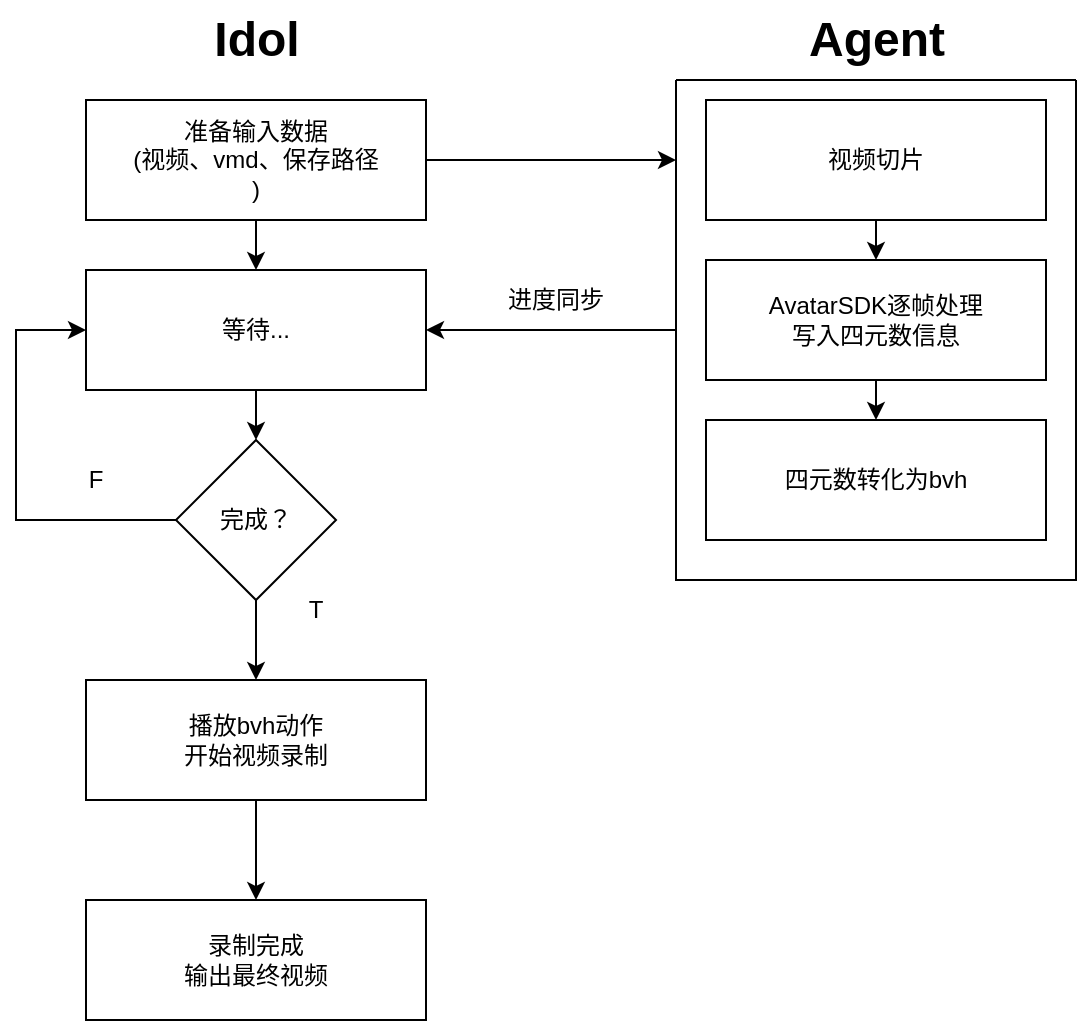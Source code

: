 <mxfile version="21.7.5" type="github">
  <diagram name="第 1 页" id="PnAwfZJ6zAuA6VsayDwi">
    <mxGraphModel dx="610" dy="935" grid="1" gridSize="10" guides="1" tooltips="1" connect="1" arrows="1" fold="1" page="1" pageScale="1" pageWidth="827" pageHeight="1169" math="0" shadow="0">
      <root>
        <mxCell id="0" />
        <mxCell id="1" parent="0" />
        <mxCell id="LzZaX_CPLnB9f1aZcoIF-2" value="Idol" style="text;strokeColor=none;fillColor=none;html=1;fontSize=24;fontStyle=1;verticalAlign=middle;align=center;" vertex="1" parent="1">
          <mxGeometry x="100" y="40" width="100" height="40" as="geometry" />
        </mxCell>
        <mxCell id="LzZaX_CPLnB9f1aZcoIF-3" value="Agent" style="text;strokeColor=none;fillColor=none;html=1;fontSize=24;fontStyle=1;verticalAlign=middle;align=center;" vertex="1" parent="1">
          <mxGeometry x="410" y="40" width="100" height="40" as="geometry" />
        </mxCell>
        <mxCell id="LzZaX_CPLnB9f1aZcoIF-8" value="准备输入数据&lt;br&gt;(视频、vmd、保存路径&lt;br&gt;)" style="rounded=0;whiteSpace=wrap;html=1;" vertex="1" parent="1">
          <mxGeometry x="65" y="90" width="170" height="60" as="geometry" />
        </mxCell>
        <mxCell id="LzZaX_CPLnB9f1aZcoIF-9" value="视频切片" style="rounded=0;whiteSpace=wrap;html=1;" vertex="1" parent="1">
          <mxGeometry x="375" y="90" width="170" height="60" as="geometry" />
        </mxCell>
        <mxCell id="LzZaX_CPLnB9f1aZcoIF-10" value="AvatarSDK逐帧处理&lt;br&gt;写入四元数信息" style="rounded=0;whiteSpace=wrap;html=1;" vertex="1" parent="1">
          <mxGeometry x="375" y="170" width="170" height="60" as="geometry" />
        </mxCell>
        <mxCell id="LzZaX_CPLnB9f1aZcoIF-11" value="四元数转化为bvh" style="rounded=0;whiteSpace=wrap;html=1;" vertex="1" parent="1">
          <mxGeometry x="375" y="250" width="170" height="60" as="geometry" />
        </mxCell>
        <mxCell id="LzZaX_CPLnB9f1aZcoIF-12" value="播放bvh动作&lt;br&gt;开始视频录制" style="rounded=0;whiteSpace=wrap;html=1;" vertex="1" parent="1">
          <mxGeometry x="65" y="380" width="170" height="60" as="geometry" />
        </mxCell>
        <mxCell id="LzZaX_CPLnB9f1aZcoIF-13" value="等待..." style="rounded=0;whiteSpace=wrap;html=1;" vertex="1" parent="1">
          <mxGeometry x="65" y="175" width="170" height="60" as="geometry" />
        </mxCell>
        <mxCell id="LzZaX_CPLnB9f1aZcoIF-14" value="录制完成&lt;br&gt;输出最终视频" style="rounded=0;whiteSpace=wrap;html=1;" vertex="1" parent="1">
          <mxGeometry x="65" y="490" width="170" height="60" as="geometry" />
        </mxCell>
        <mxCell id="LzZaX_CPLnB9f1aZcoIF-15" value="" style="endArrow=classic;html=1;rounded=0;exitX=1;exitY=0.5;exitDx=0;exitDy=0;" edge="1" parent="1" source="LzZaX_CPLnB9f1aZcoIF-8">
          <mxGeometry width="50" height="50" relative="1" as="geometry">
            <mxPoint x="320" y="370" as="sourcePoint" />
            <mxPoint x="360" y="120" as="targetPoint" />
          </mxGeometry>
        </mxCell>
        <mxCell id="LzZaX_CPLnB9f1aZcoIF-17" value="" style="swimlane;startSize=0;" vertex="1" parent="1">
          <mxGeometry x="360" y="80" width="200" height="250" as="geometry" />
        </mxCell>
        <mxCell id="LzZaX_CPLnB9f1aZcoIF-19" value="" style="endArrow=classic;html=1;rounded=0;exitX=0;exitY=0.5;exitDx=0;exitDy=0;entryX=1;entryY=0.5;entryDx=0;entryDy=0;" edge="1" parent="1" source="LzZaX_CPLnB9f1aZcoIF-17" target="LzZaX_CPLnB9f1aZcoIF-13">
          <mxGeometry width="50" height="50" relative="1" as="geometry">
            <mxPoint x="345" y="200" as="sourcePoint" />
            <mxPoint x="235" y="210" as="targetPoint" />
          </mxGeometry>
        </mxCell>
        <mxCell id="LzZaX_CPLnB9f1aZcoIF-20" value="进度同步" style="text;html=1;strokeColor=none;fillColor=none;align=center;verticalAlign=middle;whiteSpace=wrap;rounded=0;" vertex="1" parent="1">
          <mxGeometry x="270" y="175" width="60" height="30" as="geometry" />
        </mxCell>
        <mxCell id="LzZaX_CPLnB9f1aZcoIF-21" value="完成？" style="rhombus;whiteSpace=wrap;html=1;" vertex="1" parent="1">
          <mxGeometry x="110" y="260" width="80" height="80" as="geometry" />
        </mxCell>
        <mxCell id="LzZaX_CPLnB9f1aZcoIF-22" value="" style="endArrow=classic;html=1;rounded=0;exitX=0.5;exitY=1;exitDx=0;exitDy=0;entryX=0.5;entryY=0;entryDx=0;entryDy=0;" edge="1" parent="1" source="LzZaX_CPLnB9f1aZcoIF-21" target="LzZaX_CPLnB9f1aZcoIF-12">
          <mxGeometry width="50" height="50" relative="1" as="geometry">
            <mxPoint x="380" y="450" as="sourcePoint" />
            <mxPoint x="430" y="400" as="targetPoint" />
          </mxGeometry>
        </mxCell>
        <mxCell id="LzZaX_CPLnB9f1aZcoIF-23" value="" style="endArrow=classic;html=1;rounded=0;exitX=0;exitY=0.5;exitDx=0;exitDy=0;entryX=0;entryY=0.5;entryDx=0;entryDy=0;" edge="1" parent="1" source="LzZaX_CPLnB9f1aZcoIF-21" target="LzZaX_CPLnB9f1aZcoIF-13">
          <mxGeometry width="50" height="50" relative="1" as="geometry">
            <mxPoint x="370" y="440" as="sourcePoint" />
            <mxPoint x="420" y="390" as="targetPoint" />
            <Array as="points">
              <mxPoint x="30" y="300" />
              <mxPoint x="30" y="205" />
            </Array>
          </mxGeometry>
        </mxCell>
        <mxCell id="LzZaX_CPLnB9f1aZcoIF-24" value="T" style="text;html=1;strokeColor=none;fillColor=none;align=center;verticalAlign=middle;whiteSpace=wrap;rounded=0;" vertex="1" parent="1">
          <mxGeometry x="150" y="330" width="60" height="30" as="geometry" />
        </mxCell>
        <mxCell id="LzZaX_CPLnB9f1aZcoIF-25" value="F" style="text;html=1;strokeColor=none;fillColor=none;align=center;verticalAlign=middle;whiteSpace=wrap;rounded=0;" vertex="1" parent="1">
          <mxGeometry x="40" y="265" width="60" height="30" as="geometry" />
        </mxCell>
        <mxCell id="LzZaX_CPLnB9f1aZcoIF-26" value="" style="endArrow=classic;html=1;rounded=0;exitX=0.5;exitY=1;exitDx=0;exitDy=0;entryX=0.5;entryY=0;entryDx=0;entryDy=0;" edge="1" parent="1" source="LzZaX_CPLnB9f1aZcoIF-8" target="LzZaX_CPLnB9f1aZcoIF-13">
          <mxGeometry width="50" height="50" relative="1" as="geometry">
            <mxPoint x="370" y="450" as="sourcePoint" />
            <mxPoint x="420" y="400" as="targetPoint" />
          </mxGeometry>
        </mxCell>
        <mxCell id="LzZaX_CPLnB9f1aZcoIF-27" value="" style="endArrow=classic;html=1;rounded=0;exitX=0.5;exitY=1;exitDx=0;exitDy=0;entryX=0.5;entryY=0;entryDx=0;entryDy=0;" edge="1" parent="1" source="LzZaX_CPLnB9f1aZcoIF-13" target="LzZaX_CPLnB9f1aZcoIF-21">
          <mxGeometry width="50" height="50" relative="1" as="geometry">
            <mxPoint x="160" y="160" as="sourcePoint" />
            <mxPoint x="160" y="185" as="targetPoint" />
          </mxGeometry>
        </mxCell>
        <mxCell id="LzZaX_CPLnB9f1aZcoIF-28" value="" style="endArrow=classic;html=1;rounded=0;exitX=0.5;exitY=1;exitDx=0;exitDy=0;entryX=0.5;entryY=0;entryDx=0;entryDy=0;" edge="1" parent="1" source="LzZaX_CPLnB9f1aZcoIF-12" target="LzZaX_CPLnB9f1aZcoIF-14">
          <mxGeometry width="50" height="50" relative="1" as="geometry">
            <mxPoint x="350" y="500" as="sourcePoint" />
            <mxPoint x="400" y="450" as="targetPoint" />
          </mxGeometry>
        </mxCell>
        <mxCell id="LzZaX_CPLnB9f1aZcoIF-29" value="" style="endArrow=classic;html=1;rounded=0;exitX=0.5;exitY=1;exitDx=0;exitDy=0;entryX=0.5;entryY=0;entryDx=0;entryDy=0;" edge="1" parent="1" source="LzZaX_CPLnB9f1aZcoIF-9" target="LzZaX_CPLnB9f1aZcoIF-10">
          <mxGeometry width="50" height="50" relative="1" as="geometry">
            <mxPoint x="160" y="160" as="sourcePoint" />
            <mxPoint x="160" y="185" as="targetPoint" />
          </mxGeometry>
        </mxCell>
        <mxCell id="LzZaX_CPLnB9f1aZcoIF-30" value="" style="endArrow=classic;html=1;rounded=0;exitX=0.5;exitY=1;exitDx=0;exitDy=0;entryX=0.5;entryY=0;entryDx=0;entryDy=0;" edge="1" parent="1" source="LzZaX_CPLnB9f1aZcoIF-10" target="LzZaX_CPLnB9f1aZcoIF-11">
          <mxGeometry width="50" height="50" relative="1" as="geometry">
            <mxPoint x="470" y="160" as="sourcePoint" />
            <mxPoint x="470" y="180" as="targetPoint" />
          </mxGeometry>
        </mxCell>
      </root>
    </mxGraphModel>
  </diagram>
</mxfile>
